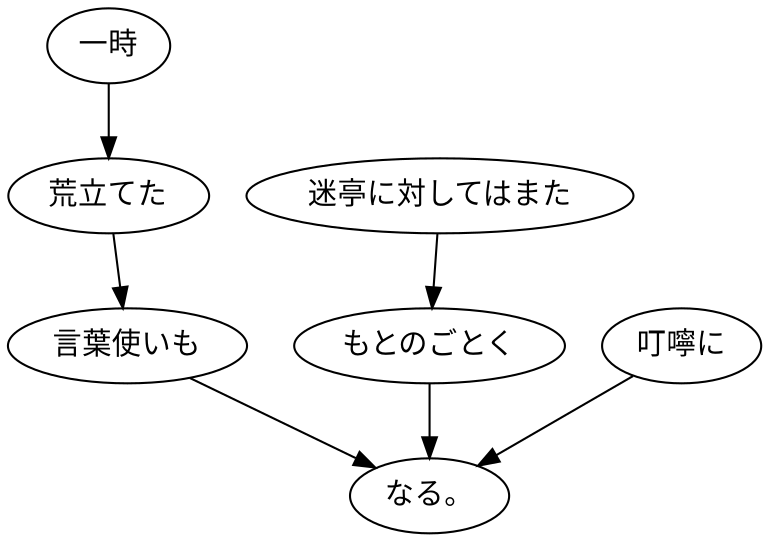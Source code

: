 digraph graph1667 {
	node0 [label="一時"];
	node1 [label="荒立てた"];
	node2 [label="言葉使いも"];
	node3 [label="迷亭に対してはまた"];
	node4 [label="もとのごとく"];
	node5 [label="叮嚀に"];
	node6 [label="なる。"];
	node0 -> node1;
	node1 -> node2;
	node2 -> node6;
	node3 -> node4;
	node4 -> node6;
	node5 -> node6;
}
